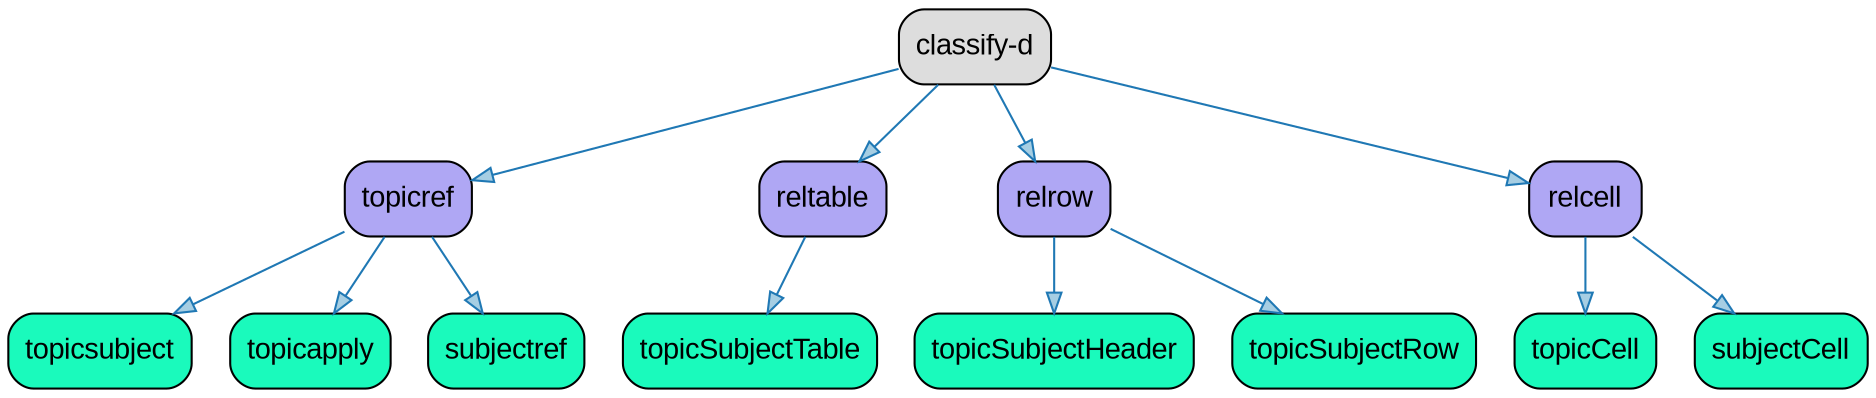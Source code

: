 // DITA Domain classify-d
strict digraph {
				
  // Root node
  
	"classify-d" [label ="classify-d" fontname="Arial" shape="Mrecord" style="filled"  fillcolor="#DDDDDD"]
			
  // Other nodes
      
	"topicref" [label ="topicref" fontname="Arial" shape="Mrecord" style="filled"  fillcolor="#AFA7F4"]
         
	"topicsubject" [label ="topicsubject" fontname="Arial" shape="Mrecord" style="filled"  fillcolor="#1AFABC"]
         
	"topicapply" [label ="topicapply" fontname="Arial" shape="Mrecord" style="filled"  fillcolor="#1AFABC"]
         
	"subjectref" [label ="subjectref" fontname="Arial" shape="Mrecord" style="filled"  fillcolor="#1AFABC"]
      
      
	"reltable" [label ="reltable" fontname="Arial" shape="Mrecord" style="filled"  fillcolor="#AFA7F4"]
         
	"topicSubjectTable" [label ="topicSubjectTable" fontname="Arial" shape="Mrecord" style="filled"  fillcolor="#1AFABC"]
      
      
	"relrow" [label ="relrow" fontname="Arial" shape="Mrecord" style="filled"  fillcolor="#AFA7F4"]
         
	"topicSubjectHeader" [label ="topicSubjectHeader" fontname="Arial" shape="Mrecord" style="filled"  fillcolor="#1AFABC"]
         
	"topicSubjectRow" [label ="topicSubjectRow" fontname="Arial" shape="Mrecord" style="filled"  fillcolor="#1AFABC"]
      
      
	"relcell" [label ="relcell" fontname="Arial" shape="Mrecord" style="filled"  fillcolor="#AFA7F4"]
         
	"topicCell" [label ="topicCell" fontname="Arial" shape="Mrecord" style="filled"  fillcolor="#1AFABC"]
         
	"subjectCell" [label ="subjectCell" fontname="Arial" shape="Mrecord" style="filled"  fillcolor="#1AFABC"]
      
   
  // Edges
      
	"classify-d" -> "topicref" [fillcolor="#a6cee3" color="#1f78b4"]
         
	"topicref" -> "topicsubject" [fillcolor="#a6cee3" color="#1f78b4"]
         
	"topicref" -> "topicapply" [fillcolor="#a6cee3" color="#1f78b4"]
         
	"topicref" -> "subjectref" [fillcolor="#a6cee3" color="#1f78b4"]
      
      
	"classify-d" -> "reltable" [fillcolor="#a6cee3" color="#1f78b4"]
         
	"reltable" -> "topicSubjectTable" [fillcolor="#a6cee3" color="#1f78b4"]
      
      
	"classify-d" -> "relrow" [fillcolor="#a6cee3" color="#1f78b4"]
         
	"relrow" -> "topicSubjectHeader" [fillcolor="#a6cee3" color="#1f78b4"]
         
	"relrow" -> "topicSubjectRow" [fillcolor="#a6cee3" color="#1f78b4"]
      
      
	"classify-d" -> "relcell" [fillcolor="#a6cee3" color="#1f78b4"]
         
	"relcell" -> "topicCell" [fillcolor="#a6cee3" color="#1f78b4"]
         
	"relcell" -> "subjectCell" [fillcolor="#a6cee3" color="#1f78b4"]
      
   }
